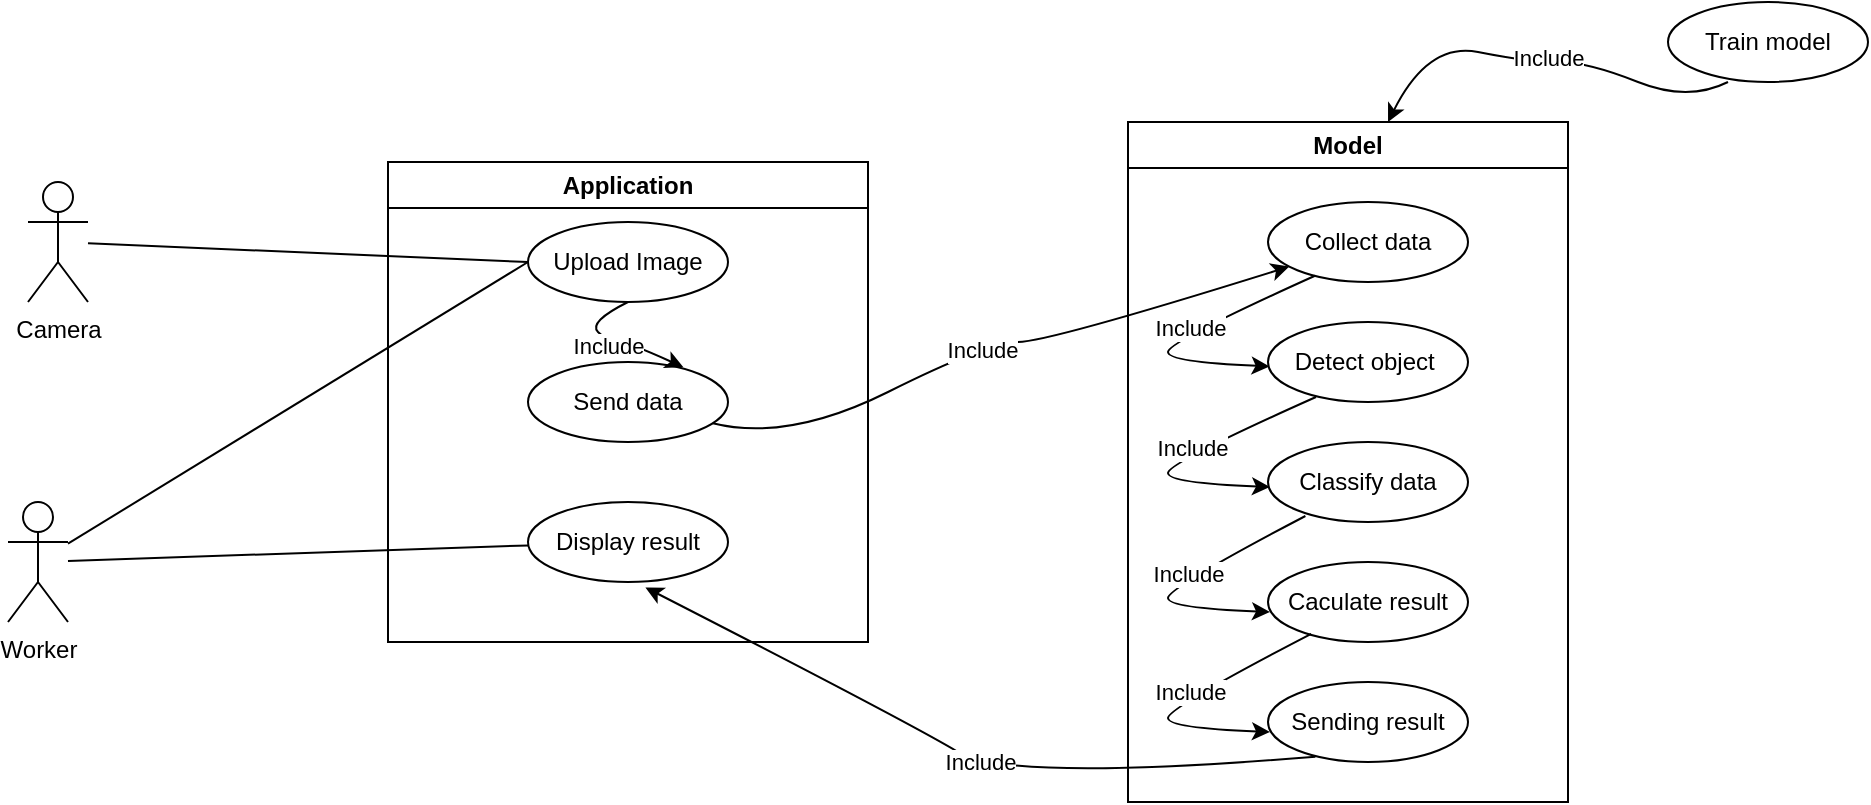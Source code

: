 <mxfile version="22.0.4" type="github">
  <diagram name="Trang-1" id="i04VpTb1A_9imi2oPYeN">
    <mxGraphModel dx="1024" dy="536" grid="1" gridSize="10" guides="1" tooltips="1" connect="1" arrows="1" fold="1" page="1" pageScale="1" pageWidth="2339" pageHeight="3300" math="0" shadow="0">
      <root>
        <mxCell id="0" />
        <mxCell id="1" parent="0" />
        <mxCell id="z49sDXSJOM8e6cQoiRo_-1" value="Application" style="swimlane;whiteSpace=wrap;html=1;" vertex="1" parent="1">
          <mxGeometry x="320" y="120" width="240" height="240" as="geometry" />
        </mxCell>
        <mxCell id="z49sDXSJOM8e6cQoiRo_-5" value="Upload Image" style="ellipse;whiteSpace=wrap;html=1;align=center;newEdgeStyle={&quot;edgeStyle&quot;:&quot;entityRelationEdgeStyle&quot;,&quot;startArrow&quot;:&quot;none&quot;,&quot;endArrow&quot;:&quot;none&quot;,&quot;segment&quot;:10,&quot;curved&quot;:1,&quot;sourcePerimeterSpacing&quot;:0,&quot;targetPerimeterSpacing&quot;:0};treeFolding=1;treeMoving=1;" vertex="1" parent="z49sDXSJOM8e6cQoiRo_-1">
          <mxGeometry x="70" y="30" width="100" height="40" as="geometry" />
        </mxCell>
        <mxCell id="z49sDXSJOM8e6cQoiRo_-9" value="Display result" style="ellipse;whiteSpace=wrap;html=1;align=center;newEdgeStyle={&quot;edgeStyle&quot;:&quot;entityRelationEdgeStyle&quot;,&quot;startArrow&quot;:&quot;none&quot;,&quot;endArrow&quot;:&quot;none&quot;,&quot;segment&quot;:10,&quot;curved&quot;:1,&quot;sourcePerimeterSpacing&quot;:0,&quot;targetPerimeterSpacing&quot;:0};treeFolding=1;treeMoving=1;" vertex="1" parent="z49sDXSJOM8e6cQoiRo_-1">
          <mxGeometry x="70" y="170" width="100" height="40" as="geometry" />
        </mxCell>
        <mxCell id="z49sDXSJOM8e6cQoiRo_-14" value="Send data" style="ellipse;whiteSpace=wrap;html=1;align=center;newEdgeStyle={&quot;edgeStyle&quot;:&quot;entityRelationEdgeStyle&quot;,&quot;startArrow&quot;:&quot;none&quot;,&quot;endArrow&quot;:&quot;none&quot;,&quot;segment&quot;:10,&quot;curved&quot;:1,&quot;sourcePerimeterSpacing&quot;:0,&quot;targetPerimeterSpacing&quot;:0};treeFolding=1;treeMoving=1;" vertex="1" parent="z49sDXSJOM8e6cQoiRo_-1">
          <mxGeometry x="70" y="100" width="100" height="40" as="geometry" />
        </mxCell>
        <mxCell id="z49sDXSJOM8e6cQoiRo_-28" value="" style="curved=1;endArrow=classic;html=1;rounded=0;exitX=0.5;exitY=1;exitDx=0;exitDy=0;entryX=0.777;entryY=0.066;entryDx=0;entryDy=0;entryPerimeter=0;" edge="1" parent="z49sDXSJOM8e6cQoiRo_-1" source="z49sDXSJOM8e6cQoiRo_-5" target="z49sDXSJOM8e6cQoiRo_-14">
          <mxGeometry width="50" height="50" relative="1" as="geometry">
            <mxPoint x="130" y="80" as="sourcePoint" />
            <mxPoint x="220" y="90" as="targetPoint" />
            <Array as="points">
              <mxPoint x="100" y="80" />
              <mxPoint x="110" y="90" />
              <mxPoint x="120" y="90" />
            </Array>
          </mxGeometry>
        </mxCell>
        <mxCell id="z49sDXSJOM8e6cQoiRo_-29" value="Include" style="edgeLabel;html=1;align=center;verticalAlign=middle;resizable=0;points=[];" vertex="1" connectable="0" parent="z49sDXSJOM8e6cQoiRo_-28">
          <mxGeometry x="-0.048" y="-2" relative="1" as="geometry">
            <mxPoint as="offset" />
          </mxGeometry>
        </mxCell>
        <mxCell id="z49sDXSJOM8e6cQoiRo_-2" value="Model" style="swimlane;whiteSpace=wrap;html=1;" vertex="1" parent="1">
          <mxGeometry x="690" y="100" width="220" height="340" as="geometry" />
        </mxCell>
        <mxCell id="z49sDXSJOM8e6cQoiRo_-15" value="Collect data" style="ellipse;whiteSpace=wrap;html=1;align=center;newEdgeStyle={&quot;edgeStyle&quot;:&quot;entityRelationEdgeStyle&quot;,&quot;startArrow&quot;:&quot;none&quot;,&quot;endArrow&quot;:&quot;none&quot;,&quot;segment&quot;:10,&quot;curved&quot;:1,&quot;sourcePerimeterSpacing&quot;:0,&quot;targetPerimeterSpacing&quot;:0};treeFolding=1;treeMoving=1;" vertex="1" parent="z49sDXSJOM8e6cQoiRo_-2">
          <mxGeometry x="70" y="40" width="100" height="40" as="geometry" />
        </mxCell>
        <mxCell id="z49sDXSJOM8e6cQoiRo_-16" value="Detect object&amp;nbsp;" style="ellipse;whiteSpace=wrap;html=1;align=center;newEdgeStyle={&quot;edgeStyle&quot;:&quot;entityRelationEdgeStyle&quot;,&quot;startArrow&quot;:&quot;none&quot;,&quot;endArrow&quot;:&quot;none&quot;,&quot;segment&quot;:10,&quot;curved&quot;:1,&quot;sourcePerimeterSpacing&quot;:0,&quot;targetPerimeterSpacing&quot;:0};treeFolding=1;treeMoving=1;" vertex="1" parent="z49sDXSJOM8e6cQoiRo_-2">
          <mxGeometry x="70" y="100" width="100" height="40" as="geometry" />
        </mxCell>
        <mxCell id="z49sDXSJOM8e6cQoiRo_-17" value="Classify data" style="ellipse;whiteSpace=wrap;html=1;align=center;newEdgeStyle={&quot;edgeStyle&quot;:&quot;entityRelationEdgeStyle&quot;,&quot;startArrow&quot;:&quot;none&quot;,&quot;endArrow&quot;:&quot;none&quot;,&quot;segment&quot;:10,&quot;curved&quot;:1,&quot;sourcePerimeterSpacing&quot;:0,&quot;targetPerimeterSpacing&quot;:0};treeFolding=1;treeMoving=1;" vertex="1" parent="z49sDXSJOM8e6cQoiRo_-2">
          <mxGeometry x="70" y="160" width="100" height="40" as="geometry" />
        </mxCell>
        <mxCell id="z49sDXSJOM8e6cQoiRo_-18" value="Caculate result" style="ellipse;whiteSpace=wrap;html=1;align=center;newEdgeStyle={&quot;edgeStyle&quot;:&quot;entityRelationEdgeStyle&quot;,&quot;startArrow&quot;:&quot;none&quot;,&quot;endArrow&quot;:&quot;none&quot;,&quot;segment&quot;:10,&quot;curved&quot;:1,&quot;sourcePerimeterSpacing&quot;:0,&quot;targetPerimeterSpacing&quot;:0};treeFolding=1;treeMoving=1;" vertex="1" parent="z49sDXSJOM8e6cQoiRo_-2">
          <mxGeometry x="70" y="220" width="100" height="40" as="geometry" />
        </mxCell>
        <mxCell id="z49sDXSJOM8e6cQoiRo_-19" value="Sending result" style="ellipse;whiteSpace=wrap;html=1;align=center;newEdgeStyle={&quot;edgeStyle&quot;:&quot;entityRelationEdgeStyle&quot;,&quot;startArrow&quot;:&quot;none&quot;,&quot;endArrow&quot;:&quot;none&quot;,&quot;segment&quot;:10,&quot;curved&quot;:1,&quot;sourcePerimeterSpacing&quot;:0,&quot;targetPerimeterSpacing&quot;:0};treeFolding=1;treeMoving=1;" vertex="1" parent="z49sDXSJOM8e6cQoiRo_-2">
          <mxGeometry x="70" y="280" width="100" height="40" as="geometry" />
        </mxCell>
        <mxCell id="z49sDXSJOM8e6cQoiRo_-35" value="" style="curved=1;endArrow=classic;html=1;rounded=0;exitX=0.235;exitY=0.922;exitDx=0;exitDy=0;entryX=0.008;entryY=0.555;entryDx=0;entryDy=0;entryPerimeter=0;exitPerimeter=0;" edge="1" parent="z49sDXSJOM8e6cQoiRo_-2" source="z49sDXSJOM8e6cQoiRo_-15" target="z49sDXSJOM8e6cQoiRo_-16">
          <mxGeometry width="50" height="50" relative="1" as="geometry">
            <mxPoint x="-220" y="120" as="sourcePoint" />
            <mxPoint x="-170" y="170" as="targetPoint" />
            <Array as="points">
              <mxPoint x="20" y="110" />
              <mxPoint x="20" y="120" />
            </Array>
          </mxGeometry>
        </mxCell>
        <mxCell id="z49sDXSJOM8e6cQoiRo_-36" value="Include" style="edgeLabel;html=1;align=center;verticalAlign=middle;resizable=0;points=[];" vertex="1" connectable="0" parent="z49sDXSJOM8e6cQoiRo_-35">
          <mxGeometry x="-0.048" y="-2" relative="1" as="geometry">
            <mxPoint as="offset" />
          </mxGeometry>
        </mxCell>
        <mxCell id="z49sDXSJOM8e6cQoiRo_-37" value="" style="curved=1;endArrow=classic;html=1;rounded=0;exitX=0.235;exitY=0.922;exitDx=0;exitDy=0;entryX=0.008;entryY=0.555;entryDx=0;entryDy=0;entryPerimeter=0;exitPerimeter=0;" edge="1" parent="z49sDXSJOM8e6cQoiRo_-2">
          <mxGeometry width="50" height="50" relative="1" as="geometry">
            <mxPoint x="94" y="137.5" as="sourcePoint" />
            <mxPoint x="71" y="182.5" as="targetPoint" />
            <Array as="points">
              <mxPoint x="20" y="170.5" />
              <mxPoint x="20" y="180.5" />
            </Array>
          </mxGeometry>
        </mxCell>
        <mxCell id="z49sDXSJOM8e6cQoiRo_-38" value="Include" style="edgeLabel;html=1;align=center;verticalAlign=middle;resizable=0;points=[];" vertex="1" connectable="0" parent="z49sDXSJOM8e6cQoiRo_-37">
          <mxGeometry x="-0.048" y="-2" relative="1" as="geometry">
            <mxPoint as="offset" />
          </mxGeometry>
        </mxCell>
        <mxCell id="z49sDXSJOM8e6cQoiRo_-39" value="" style="curved=1;endArrow=classic;html=1;rounded=0;exitX=0.187;exitY=0.925;exitDx=0;exitDy=0;entryX=0.008;entryY=0.555;entryDx=0;entryDy=0;entryPerimeter=0;exitPerimeter=0;" edge="1" parent="z49sDXSJOM8e6cQoiRo_-2" source="z49sDXSJOM8e6cQoiRo_-17">
          <mxGeometry width="50" height="50" relative="1" as="geometry">
            <mxPoint x="94" y="200" as="sourcePoint" />
            <mxPoint x="71" y="245" as="targetPoint" />
            <Array as="points">
              <mxPoint x="20" y="233" />
              <mxPoint x="20" y="243" />
            </Array>
          </mxGeometry>
        </mxCell>
        <mxCell id="z49sDXSJOM8e6cQoiRo_-40" value="Include" style="edgeLabel;html=1;align=center;verticalAlign=middle;resizable=0;points=[];" vertex="1" connectable="0" parent="z49sDXSJOM8e6cQoiRo_-39">
          <mxGeometry x="-0.048" y="-2" relative="1" as="geometry">
            <mxPoint as="offset" />
          </mxGeometry>
        </mxCell>
        <mxCell id="z49sDXSJOM8e6cQoiRo_-41" value="" style="curved=1;endArrow=classic;html=1;rounded=0;exitX=0.216;exitY=0.898;exitDx=0;exitDy=0;entryX=0.008;entryY=0.555;entryDx=0;entryDy=0;entryPerimeter=0;exitPerimeter=0;" edge="1" parent="z49sDXSJOM8e6cQoiRo_-2" source="z49sDXSJOM8e6cQoiRo_-18">
          <mxGeometry width="50" height="50" relative="1" as="geometry">
            <mxPoint x="94" y="260" as="sourcePoint" />
            <mxPoint x="71" y="305" as="targetPoint" />
            <Array as="points">
              <mxPoint x="20" y="293" />
              <mxPoint x="20" y="303" />
            </Array>
          </mxGeometry>
        </mxCell>
        <mxCell id="z49sDXSJOM8e6cQoiRo_-42" value="Include" style="edgeLabel;html=1;align=center;verticalAlign=middle;resizable=0;points=[];" vertex="1" connectable="0" parent="z49sDXSJOM8e6cQoiRo_-41">
          <mxGeometry x="-0.048" y="-2" relative="1" as="geometry">
            <mxPoint as="offset" />
          </mxGeometry>
        </mxCell>
        <mxCell id="z49sDXSJOM8e6cQoiRo_-3" value="Worker" style="shape=umlActor;verticalLabelPosition=bottom;verticalAlign=top;html=1;outlineConnect=0;" vertex="1" parent="1">
          <mxGeometry x="130" y="290" width="30" height="60" as="geometry" />
        </mxCell>
        <mxCell id="z49sDXSJOM8e6cQoiRo_-6" value="Camera" style="shape=umlActor;verticalLabelPosition=bottom;verticalAlign=top;html=1;outlineConnect=0;" vertex="1" parent="1">
          <mxGeometry x="140" y="130" width="30" height="60" as="geometry" />
        </mxCell>
        <mxCell id="z49sDXSJOM8e6cQoiRo_-11" value="" style="endArrow=none;html=1;rounded=0;entryX=0;entryY=0.5;entryDx=0;entryDy=0;" edge="1" parent="1" source="z49sDXSJOM8e6cQoiRo_-6" target="z49sDXSJOM8e6cQoiRo_-5">
          <mxGeometry width="50" height="50" relative="1" as="geometry">
            <mxPoint x="210" y="190" as="sourcePoint" />
            <mxPoint x="260" y="140" as="targetPoint" />
          </mxGeometry>
        </mxCell>
        <mxCell id="z49sDXSJOM8e6cQoiRo_-12" value="" style="endArrow=none;html=1;rounded=0;entryX=0;entryY=0.5;entryDx=0;entryDy=0;" edge="1" parent="1" source="z49sDXSJOM8e6cQoiRo_-3" target="z49sDXSJOM8e6cQoiRo_-5">
          <mxGeometry width="50" height="50" relative="1" as="geometry">
            <mxPoint x="160" y="187.5" as="sourcePoint" />
            <mxPoint x="360" y="252.5" as="targetPoint" />
          </mxGeometry>
        </mxCell>
        <mxCell id="z49sDXSJOM8e6cQoiRo_-13" value="" style="endArrow=none;html=1;rounded=0;" edge="1" parent="1" source="z49sDXSJOM8e6cQoiRo_-3" target="z49sDXSJOM8e6cQoiRo_-9">
          <mxGeometry width="50" height="50" relative="1" as="geometry">
            <mxPoint x="180" y="266" as="sourcePoint" />
            <mxPoint x="426" y="209" as="targetPoint" />
          </mxGeometry>
        </mxCell>
        <mxCell id="z49sDXSJOM8e6cQoiRo_-32" value="" style="curved=1;endArrow=classic;html=1;rounded=0;" edge="1" parent="1" source="z49sDXSJOM8e6cQoiRo_-14" target="z49sDXSJOM8e6cQoiRo_-15">
          <mxGeometry width="50" height="50" relative="1" as="geometry">
            <mxPoint x="460" y="210" as="sourcePoint" />
            <mxPoint x="510" y="260" as="targetPoint" />
            <Array as="points">
              <mxPoint x="520" y="260" />
              <mxPoint x="620" y="210" />
              <mxPoint x="650" y="210" />
            </Array>
          </mxGeometry>
        </mxCell>
        <mxCell id="z49sDXSJOM8e6cQoiRo_-33" value="Include" style="edgeLabel;html=1;align=center;verticalAlign=middle;resizable=0;points=[];" vertex="1" connectable="0" parent="z49sDXSJOM8e6cQoiRo_-32">
          <mxGeometry x="-0.048" y="-2" relative="1" as="geometry">
            <mxPoint as="offset" />
          </mxGeometry>
        </mxCell>
        <mxCell id="z49sDXSJOM8e6cQoiRo_-43" value="" style="curved=1;endArrow=classic;html=1;rounded=0;exitX=0.237;exitY=0.934;exitDx=0;exitDy=0;exitPerimeter=0;entryX=0.587;entryY=1.068;entryDx=0;entryDy=0;entryPerimeter=0;" edge="1" parent="1" source="z49sDXSJOM8e6cQoiRo_-19" target="z49sDXSJOM8e6cQoiRo_-9">
          <mxGeometry width="50" height="50" relative="1" as="geometry">
            <mxPoint x="690" y="410" as="sourcePoint" />
            <mxPoint x="500" y="420" as="targetPoint" />
            <Array as="points">
              <mxPoint x="630" y="430" />
              <mxPoint x="580" y="400" />
            </Array>
          </mxGeometry>
        </mxCell>
        <mxCell id="z49sDXSJOM8e6cQoiRo_-44" value="Include" style="edgeLabel;html=1;align=center;verticalAlign=middle;resizable=0;points=[];" vertex="1" connectable="0" parent="z49sDXSJOM8e6cQoiRo_-43">
          <mxGeometry x="-0.048" y="-2" relative="1" as="geometry">
            <mxPoint as="offset" />
          </mxGeometry>
        </mxCell>
        <mxCell id="z49sDXSJOM8e6cQoiRo_-45" value="Train model" style="ellipse;whiteSpace=wrap;html=1;align=center;newEdgeStyle={&quot;edgeStyle&quot;:&quot;entityRelationEdgeStyle&quot;,&quot;startArrow&quot;:&quot;none&quot;,&quot;endArrow&quot;:&quot;none&quot;,&quot;segment&quot;:10,&quot;curved&quot;:1,&quot;sourcePerimeterSpacing&quot;:0,&quot;targetPerimeterSpacing&quot;:0};treeFolding=1;treeMoving=1;" vertex="1" parent="1">
          <mxGeometry x="960" y="40" width="100" height="40" as="geometry" />
        </mxCell>
        <mxCell id="z49sDXSJOM8e6cQoiRo_-48" value="" style="curved=1;endArrow=classic;html=1;rounded=0;exitX=0.3;exitY=1;exitDx=0;exitDy=0;exitPerimeter=0;entryX=0.591;entryY=0;entryDx=0;entryDy=0;entryPerimeter=0;" edge="1" parent="1" source="z49sDXSJOM8e6cQoiRo_-45" target="z49sDXSJOM8e6cQoiRo_-2">
          <mxGeometry width="50" height="50" relative="1" as="geometry">
            <mxPoint x="980" y="208" as="sourcePoint" />
            <mxPoint x="830" y="80" as="targetPoint" />
            <Array as="points">
              <mxPoint x="970" y="90" />
              <mxPoint x="920" y="70" />
              <mxPoint x="890" y="70" />
              <mxPoint x="840" y="60" />
            </Array>
          </mxGeometry>
        </mxCell>
        <mxCell id="z49sDXSJOM8e6cQoiRo_-49" value="Include" style="edgeLabel;html=1;align=center;verticalAlign=middle;resizable=0;points=[];" vertex="1" connectable="0" parent="z49sDXSJOM8e6cQoiRo_-48">
          <mxGeometry x="-0.048" y="-2" relative="1" as="geometry">
            <mxPoint as="offset" />
          </mxGeometry>
        </mxCell>
      </root>
    </mxGraphModel>
  </diagram>
</mxfile>
